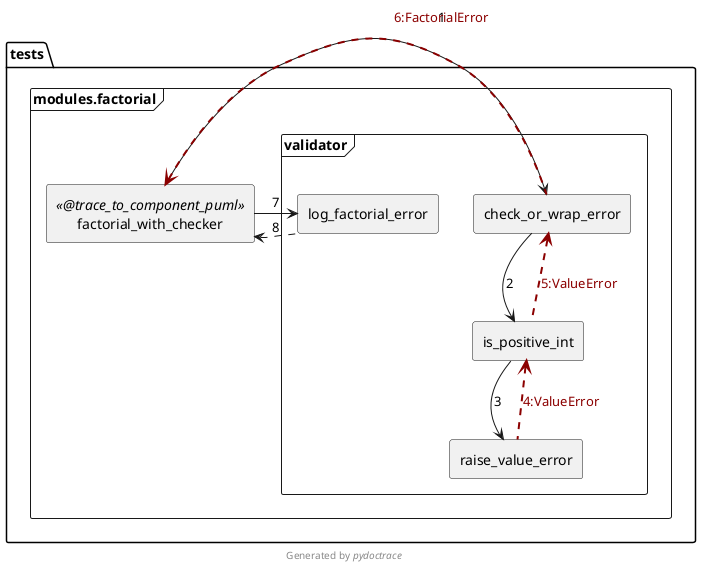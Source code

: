 @startuml tests.modules.factorial.factorial_with_checker-component
skinparam BoxPadding 10
skinparam componentStyle rectangle
set separator .
!pragma useIntermediatePackages false

package tests.modules {
  frame factorial {
    [tests.modules.factorial.factorial_with_checker] as "factorial_with_checker" << @trace_to_component_puml >>
    frame validator {
      [tests.modules.factorial.validator.check_or_wrap_error] as "check_or_wrap_error"
      [tests.modules.factorial.validator.is_positive_int] as "is_positive_int"
      [tests.modules.factorial.validator.raise_value_error] as "raise_value_error"
      [tests.modules.factorial.validator.log_factorial_error] as "log_factorial_error"
    }
  }
}
[tests.modules.factorial.factorial_with_checker] -> [tests.modules.factorial.validator.check_or_wrap_error] : 1
[tests.modules.factorial.factorial_with_checker] <.[thickness=2] [tests.modules.factorial.validator.check_or_wrap_error] #line:darkred;text:darkred : 6:FactorialError
[tests.modules.factorial.validator.check_or_wrap_error] --> [tests.modules.factorial.validator.is_positive_int] : 2
[tests.modules.factorial.validator.check_or_wrap_error] <..[thickness=2] [tests.modules.factorial.validator.is_positive_int] #line:darkred;text:darkred : 5:ValueError
[tests.modules.factorial.validator.is_positive_int] --> [tests.modules.factorial.validator.raise_value_error] : 3
[tests.modules.factorial.validator.is_positive_int] <..[thickness=2] [tests.modules.factorial.validator.raise_value_error] #line:darkred;text:darkred : 4:ValueError
[tests.modules.factorial.factorial_with_checker] -> [tests.modules.factorial.validator.log_factorial_error] : 7
[tests.modules.factorial.factorial_with_checker] <. [tests.modules.factorial.validator.log_factorial_error] : 8

footer Generated by //pydoctrace//
@enduml
